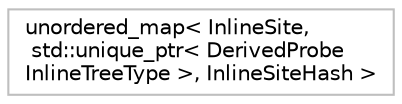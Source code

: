 digraph "Graphical Class Hierarchy"
{
 // LATEX_PDF_SIZE
  bgcolor="transparent";
  edge [fontname="Helvetica",fontsize="10",labelfontname="Helvetica",labelfontsize="10"];
  node [fontname="Helvetica",fontsize="10",shape=record];
  rankdir="LR";
  Node0 [label="unordered_map\< InlineSite,\l std::unique_ptr\< DerivedProbe\lInlineTreeType \>, InlineSiteHash \>",height=0.2,width=0.4,color="grey75",tooltip=" "];
}
